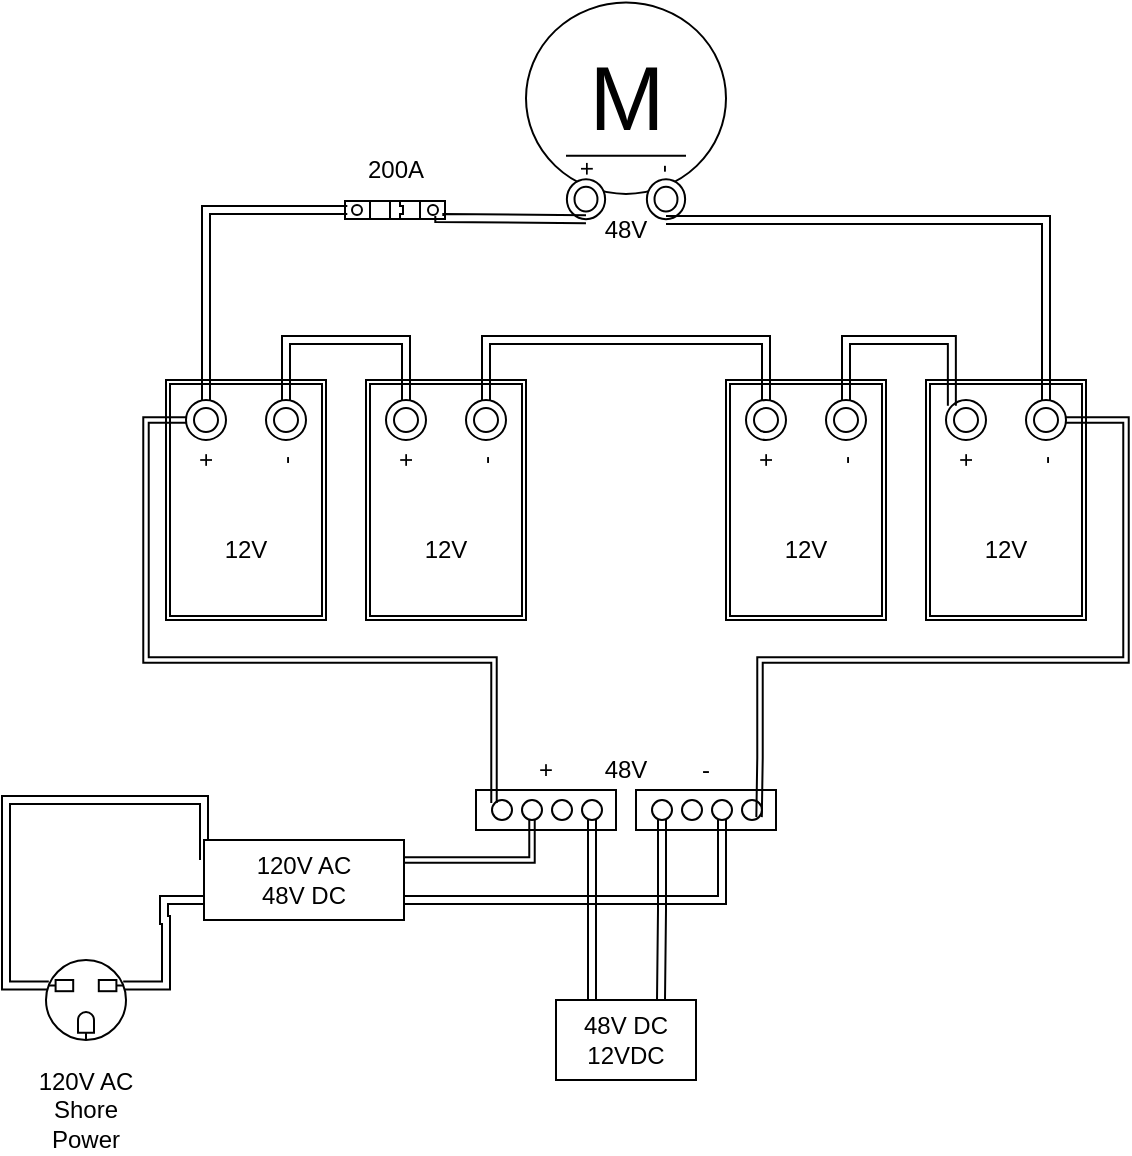 <mxfile version="21.6.6" type="github">
  <diagram name="Page-1" id="eVGZ7Q5hx50TwENhV6vI">
    <mxGraphModel dx="990" dy="1558" grid="1" gridSize="10" guides="1" tooltips="1" connect="1" arrows="1" fold="1" page="1" pageScale="1" pageWidth="1100" pageHeight="850" math="0" shadow="0">
      <root>
        <mxCell id="0" />
        <mxCell id="1" parent="0" />
        <mxCell id="hCIDlrJWbCCCF7kBdMga-100" style="edgeStyle=orthogonalEdgeStyle;shape=link;rounded=0;orthogonalLoop=1;jettySize=auto;html=1;exitX=0.035;exitY=0.32;exitDx=0;exitDy=0;exitPerimeter=0;entryX=0;entryY=0.25;entryDx=0;entryDy=0;elbow=vertical;" edge="1" parent="1" source="hCIDlrJWbCCCF7kBdMga-3" target="hCIDlrJWbCCCF7kBdMga-98">
          <mxGeometry relative="1" as="geometry">
            <Array as="points">
              <mxPoint x="60" y="463" />
              <mxPoint x="60" y="370" />
            </Array>
          </mxGeometry>
        </mxCell>
        <mxCell id="hCIDlrJWbCCCF7kBdMga-101" style="edgeStyle=orthogonalEdgeStyle;shape=link;rounded=0;orthogonalLoop=1;jettySize=auto;html=1;exitX=0.965;exitY=0.32;exitDx=0;exitDy=0;exitPerimeter=0;entryX=0;entryY=0.75;entryDx=0;entryDy=0;elbow=vertical;" edge="1" parent="1" source="hCIDlrJWbCCCF7kBdMga-3" target="hCIDlrJWbCCCF7kBdMga-98">
          <mxGeometry relative="1" as="geometry" />
        </mxCell>
        <mxCell id="hCIDlrJWbCCCF7kBdMga-3" value="" style="pointerEvents=1;verticalLabelPosition=bottom;shadow=0;dashed=0;align=center;html=1;verticalAlign=top;shape=mxgraph.electrical.miscellaneous.f_m_3_conductor_3" vertex="1" parent="1">
          <mxGeometry x="80" y="450" width="40" height="40" as="geometry" />
        </mxCell>
        <mxCell id="hCIDlrJWbCCCF7kBdMga-17" value="" style="verticalLabelPosition=bottom;dashed=0;shadow=0;html=1;align=center;verticalAlign=top;shape=mxgraph.cabinets.cb_1p;rotation=90;" vertex="1" parent="1">
          <mxGeometry x="250" y="50" width="9" height="50" as="geometry" />
        </mxCell>
        <mxCell id="hCIDlrJWbCCCF7kBdMga-27" value="" style="group;rotation=-90;" vertex="1" connectable="0" parent="1">
          <mxGeometry x="400" y="180" width="120" height="80" as="geometry" />
        </mxCell>
        <mxCell id="hCIDlrJWbCCCF7kBdMga-28" value="" style="shape=ext;double=1;rounded=0;whiteSpace=wrap;html=1;rotation=-90;" vertex="1" parent="hCIDlrJWbCCCF7kBdMga-27">
          <mxGeometry width="120" height="80" as="geometry" />
        </mxCell>
        <mxCell id="hCIDlrJWbCCCF7kBdMga-29" value="" style="ellipse;shape=doubleEllipse;whiteSpace=wrap;html=1;rotation=-90;" vertex="1" parent="hCIDlrJWbCCCF7kBdMga-27">
          <mxGeometry x="30" y="-10" width="20" height="20" as="geometry" />
        </mxCell>
        <mxCell id="hCIDlrJWbCCCF7kBdMga-30" value="" style="ellipse;shape=doubleEllipse;whiteSpace=wrap;html=1;rotation=-90;" vertex="1" parent="hCIDlrJWbCCCF7kBdMga-27">
          <mxGeometry x="70" y="-10" width="20" height="20" as="geometry" />
        </mxCell>
        <mxCell id="hCIDlrJWbCCCF7kBdMga-31" value="+" style="text;html=1;strokeColor=none;fillColor=none;align=center;verticalAlign=middle;whiteSpace=wrap;rounded=0;rotation=-90;" vertex="1" parent="hCIDlrJWbCCCF7kBdMga-27">
          <mxGeometry x="30" y="5" width="20" height="30" as="geometry" />
        </mxCell>
        <mxCell id="hCIDlrJWbCCCF7kBdMga-32" value="-" style="text;html=1;strokeColor=none;fillColor=none;align=center;verticalAlign=middle;whiteSpace=wrap;rounded=0;rotation=-90;" vertex="1" parent="hCIDlrJWbCCCF7kBdMga-27">
          <mxGeometry x="70" y="5" width="20" height="30" as="geometry" />
        </mxCell>
        <mxCell id="hCIDlrJWbCCCF7kBdMga-70" value="12V" style="text;html=1;strokeColor=none;fillColor=none;align=center;verticalAlign=middle;whiteSpace=wrap;rounded=0;" vertex="1" parent="hCIDlrJWbCCCF7kBdMga-27">
          <mxGeometry x="30" y="50" width="60" height="30" as="geometry" />
        </mxCell>
        <mxCell id="hCIDlrJWbCCCF7kBdMga-33" value="" style="group;rotation=-90;" vertex="1" connectable="0" parent="1">
          <mxGeometry x="500" y="180" width="120" height="80" as="geometry" />
        </mxCell>
        <mxCell id="hCIDlrJWbCCCF7kBdMga-34" value="" style="shape=ext;double=1;rounded=0;whiteSpace=wrap;html=1;rotation=-90;" vertex="1" parent="hCIDlrJWbCCCF7kBdMga-33">
          <mxGeometry width="120" height="80" as="geometry" />
        </mxCell>
        <mxCell id="hCIDlrJWbCCCF7kBdMga-35" value="" style="ellipse;shape=doubleEllipse;whiteSpace=wrap;html=1;rotation=-90;" vertex="1" parent="hCIDlrJWbCCCF7kBdMga-33">
          <mxGeometry x="30" y="-10" width="20" height="20" as="geometry" />
        </mxCell>
        <mxCell id="hCIDlrJWbCCCF7kBdMga-36" value="" style="ellipse;shape=doubleEllipse;whiteSpace=wrap;html=1;rotation=-90;" vertex="1" parent="hCIDlrJWbCCCF7kBdMga-33">
          <mxGeometry x="70" y="-10" width="20" height="20" as="geometry" />
        </mxCell>
        <mxCell id="hCIDlrJWbCCCF7kBdMga-37" value="+" style="text;html=1;strokeColor=none;fillColor=none;align=center;verticalAlign=middle;whiteSpace=wrap;rounded=0;rotation=-90;" vertex="1" parent="hCIDlrJWbCCCF7kBdMga-33">
          <mxGeometry x="30" y="5" width="20" height="30" as="geometry" />
        </mxCell>
        <mxCell id="hCIDlrJWbCCCF7kBdMga-38" value="-" style="text;html=1;strokeColor=none;fillColor=none;align=center;verticalAlign=middle;whiteSpace=wrap;rounded=0;rotation=-90;" vertex="1" parent="hCIDlrJWbCCCF7kBdMga-33">
          <mxGeometry x="70" y="5" width="20" height="30" as="geometry" />
        </mxCell>
        <mxCell id="hCIDlrJWbCCCF7kBdMga-71" value="12V" style="text;html=1;strokeColor=none;fillColor=none;align=center;verticalAlign=middle;whiteSpace=wrap;rounded=0;" vertex="1" parent="hCIDlrJWbCCCF7kBdMga-33">
          <mxGeometry x="30" y="50" width="60" height="30" as="geometry" />
        </mxCell>
        <mxCell id="hCIDlrJWbCCCF7kBdMga-39" value="" style="group;rotation=-90;" vertex="1" connectable="0" parent="1">
          <mxGeometry x="120" y="180" width="120" height="80" as="geometry" />
        </mxCell>
        <mxCell id="hCIDlrJWbCCCF7kBdMga-40" value="" style="shape=ext;double=1;rounded=0;whiteSpace=wrap;html=1;rotation=-90;" vertex="1" parent="hCIDlrJWbCCCF7kBdMga-39">
          <mxGeometry width="120" height="80" as="geometry" />
        </mxCell>
        <mxCell id="hCIDlrJWbCCCF7kBdMga-41" value="" style="ellipse;shape=doubleEllipse;whiteSpace=wrap;html=1;rotation=-90;" vertex="1" parent="hCIDlrJWbCCCF7kBdMga-39">
          <mxGeometry x="30" y="-10" width="20" height="20" as="geometry" />
        </mxCell>
        <mxCell id="hCIDlrJWbCCCF7kBdMga-42" value="" style="ellipse;shape=doubleEllipse;whiteSpace=wrap;html=1;rotation=-90;" vertex="1" parent="hCIDlrJWbCCCF7kBdMga-39">
          <mxGeometry x="70" y="-10" width="20" height="20" as="geometry" />
        </mxCell>
        <mxCell id="hCIDlrJWbCCCF7kBdMga-43" value="+" style="text;html=1;strokeColor=none;fillColor=none;align=center;verticalAlign=middle;whiteSpace=wrap;rounded=0;rotation=-90;" vertex="1" parent="hCIDlrJWbCCCF7kBdMga-39">
          <mxGeometry x="30" y="5" width="20" height="30" as="geometry" />
        </mxCell>
        <mxCell id="hCIDlrJWbCCCF7kBdMga-44" value="-" style="text;html=1;strokeColor=none;fillColor=none;align=center;verticalAlign=middle;whiteSpace=wrap;rounded=0;rotation=-90;" vertex="1" parent="hCIDlrJWbCCCF7kBdMga-39">
          <mxGeometry x="70" y="5" width="20" height="30" as="geometry" />
        </mxCell>
        <mxCell id="hCIDlrJWbCCCF7kBdMga-68" value="12V" style="text;html=1;strokeColor=none;fillColor=none;align=center;verticalAlign=middle;whiteSpace=wrap;rounded=0;" vertex="1" parent="hCIDlrJWbCCCF7kBdMga-39">
          <mxGeometry x="30" y="50" width="60" height="30" as="geometry" />
        </mxCell>
        <mxCell id="hCIDlrJWbCCCF7kBdMga-45" value="" style="group;rotation=-90;" vertex="1" connectable="0" parent="1">
          <mxGeometry x="220" y="180" width="120" height="80" as="geometry" />
        </mxCell>
        <mxCell id="hCIDlrJWbCCCF7kBdMga-46" value="" style="shape=ext;double=1;rounded=0;whiteSpace=wrap;html=1;rotation=-90;" vertex="1" parent="hCIDlrJWbCCCF7kBdMga-45">
          <mxGeometry width="120" height="80" as="geometry" />
        </mxCell>
        <mxCell id="hCIDlrJWbCCCF7kBdMga-47" value="" style="ellipse;shape=doubleEllipse;whiteSpace=wrap;html=1;rotation=-90;" vertex="1" parent="hCIDlrJWbCCCF7kBdMga-45">
          <mxGeometry x="30" y="-10" width="20" height="20" as="geometry" />
        </mxCell>
        <mxCell id="hCIDlrJWbCCCF7kBdMga-48" value="" style="ellipse;shape=doubleEllipse;whiteSpace=wrap;html=1;rotation=-90;" vertex="1" parent="hCIDlrJWbCCCF7kBdMga-45">
          <mxGeometry x="70" y="-10" width="20" height="20" as="geometry" />
        </mxCell>
        <mxCell id="hCIDlrJWbCCCF7kBdMga-49" value="+" style="text;html=1;strokeColor=none;fillColor=none;align=center;verticalAlign=middle;whiteSpace=wrap;rounded=0;rotation=-90;" vertex="1" parent="hCIDlrJWbCCCF7kBdMga-45">
          <mxGeometry x="30" y="5" width="20" height="30" as="geometry" />
        </mxCell>
        <mxCell id="hCIDlrJWbCCCF7kBdMga-50" value="-" style="text;html=1;strokeColor=none;fillColor=none;align=center;verticalAlign=middle;whiteSpace=wrap;rounded=0;rotation=-90;" vertex="1" parent="hCIDlrJWbCCCF7kBdMga-45">
          <mxGeometry x="70" y="5" width="20" height="30" as="geometry" />
        </mxCell>
        <mxCell id="hCIDlrJWbCCCF7kBdMga-69" value="12V" style="text;html=1;strokeColor=none;fillColor=none;align=center;verticalAlign=middle;whiteSpace=wrap;rounded=0;" vertex="1" parent="hCIDlrJWbCCCF7kBdMga-45">
          <mxGeometry x="30" y="50" width="60" height="30" as="geometry" />
        </mxCell>
        <mxCell id="hCIDlrJWbCCCF7kBdMga-56" style="edgeStyle=elbowEdgeStyle;shape=link;rounded=0;orthogonalLoop=1;jettySize=auto;elbow=vertical;html=1;exitX=1;exitY=0.5;exitDx=0;exitDy=0;entryX=1;entryY=0.5;entryDx=0;entryDy=0;" edge="1" parent="1" source="hCIDlrJWbCCCF7kBdMga-42" target="hCIDlrJWbCCCF7kBdMga-47">
          <mxGeometry relative="1" as="geometry">
            <Array as="points">
              <mxPoint x="230" y="140" />
            </Array>
          </mxGeometry>
        </mxCell>
        <mxCell id="hCIDlrJWbCCCF7kBdMga-57" style="edgeStyle=elbowEdgeStyle;shape=link;rounded=0;orthogonalLoop=1;jettySize=auto;elbow=vertical;html=1;exitX=1;exitY=0.5;exitDx=0;exitDy=0;entryX=1;entryY=0.5;entryDx=0;entryDy=0;" edge="1" parent="1" source="hCIDlrJWbCCCF7kBdMga-29" target="hCIDlrJWbCCCF7kBdMga-48">
          <mxGeometry relative="1" as="geometry">
            <Array as="points">
              <mxPoint x="380" y="140" />
            </Array>
          </mxGeometry>
        </mxCell>
        <mxCell id="hCIDlrJWbCCCF7kBdMga-58" style="edgeStyle=elbowEdgeStyle;shape=link;rounded=0;orthogonalLoop=1;jettySize=auto;elbow=vertical;html=1;exitX=1;exitY=0.5;exitDx=0;exitDy=0;entryX=1;entryY=0;entryDx=0;entryDy=0;" edge="1" parent="1" source="hCIDlrJWbCCCF7kBdMga-30" target="hCIDlrJWbCCCF7kBdMga-35">
          <mxGeometry relative="1" as="geometry">
            <Array as="points">
              <mxPoint x="510" y="140" />
            </Array>
          </mxGeometry>
        </mxCell>
        <mxCell id="hCIDlrJWbCCCF7kBdMga-65" value="" style="group" vertex="1" connectable="0" parent="1">
          <mxGeometry x="320" y="-28.7" width="100" height="108.265" as="geometry" />
        </mxCell>
        <mxCell id="hCIDlrJWbCCCF7kBdMga-18" value="M" style="dashed=0;outlineConnect=0;align=center;html=1;shape=mxgraph.pid.engines.electric_motor_(dc);fontSize=45;" vertex="1" parent="hCIDlrJWbCCCF7kBdMga-65">
          <mxGeometry width="100.0" height="95.652" as="geometry" />
        </mxCell>
        <mxCell id="hCIDlrJWbCCCF7kBdMga-19" value="" style="ellipse;shape=doubleEllipse;whiteSpace=wrap;html=1;container=0;rotation=90;" vertex="1" parent="hCIDlrJWbCCCF7kBdMga-65">
          <mxGeometry x="60" y="88.7" width="20" height="19.13" as="geometry" />
        </mxCell>
        <mxCell id="hCIDlrJWbCCCF7kBdMga-20" value="" style="ellipse;shape=doubleEllipse;whiteSpace=wrap;html=1;container=0;rotation=90;" vertex="1" parent="hCIDlrJWbCCCF7kBdMga-65">
          <mxGeometry x="20" y="88.7" width="20" height="19.13" as="geometry" />
        </mxCell>
        <mxCell id="hCIDlrJWbCCCF7kBdMga-21" value="+" style="text;html=1;strokeColor=none;fillColor=none;align=center;verticalAlign=middle;whiteSpace=wrap;rounded=0;container=0;rotation=90;" vertex="1" parent="hCIDlrJWbCCCF7kBdMga-65">
          <mxGeometry x="20" y="68.697" width="20" height="28.696" as="geometry" />
        </mxCell>
        <mxCell id="hCIDlrJWbCCCF7kBdMga-22" value="-" style="text;html=1;strokeColor=none;fillColor=none;align=center;verticalAlign=middle;whiteSpace=wrap;rounded=0;container=0;rotation=90;" vertex="1" parent="hCIDlrJWbCCCF7kBdMga-65">
          <mxGeometry x="60" y="68.7" width="20" height="28.69" as="geometry" />
        </mxCell>
        <mxCell id="hCIDlrJWbCCCF7kBdMga-66" style="edgeStyle=elbowEdgeStyle;shape=link;rounded=0;orthogonalLoop=1;jettySize=auto;elbow=vertical;html=1;exitX=1;exitY=0.5;exitDx=0;exitDy=0;entryX=0.463;entryY=0.977;entryDx=0;entryDy=0;entryPerimeter=0;" edge="1" parent="1" source="hCIDlrJWbCCCF7kBdMga-41" target="hCIDlrJWbCCCF7kBdMga-17">
          <mxGeometry relative="1" as="geometry">
            <Array as="points">
              <mxPoint x="200" y="75" />
            </Array>
          </mxGeometry>
        </mxCell>
        <mxCell id="hCIDlrJWbCCCF7kBdMga-67" style="edgeStyle=elbowEdgeStyle;shape=link;rounded=0;orthogonalLoop=1;jettySize=auto;elbow=vertical;html=1;exitX=1;exitY=0.5;exitDx=0;exitDy=0;entryX=1;entryY=0.5;entryDx=0;entryDy=0;" edge="1" parent="1" source="hCIDlrJWbCCCF7kBdMga-36" target="hCIDlrJWbCCCF7kBdMga-19">
          <mxGeometry relative="1" as="geometry">
            <Array as="points">
              <mxPoint x="500" y="80" />
            </Array>
          </mxGeometry>
        </mxCell>
        <mxCell id="hCIDlrJWbCCCF7kBdMga-72" value="48V" style="text;html=1;strokeColor=none;fillColor=none;align=center;verticalAlign=middle;whiteSpace=wrap;rounded=0;" vertex="1" parent="1">
          <mxGeometry x="340" y="340" width="60" height="30" as="geometry" />
        </mxCell>
        <mxCell id="hCIDlrJWbCCCF7kBdMga-73" value="48V" style="text;html=1;strokeColor=none;fillColor=none;align=center;verticalAlign=middle;whiteSpace=wrap;rounded=0;" vertex="1" parent="1">
          <mxGeometry x="340" y="70" width="60" height="30" as="geometry" />
        </mxCell>
        <mxCell id="hCIDlrJWbCCCF7kBdMga-77" style="edgeStyle=elbowEdgeStyle;shape=link;rounded=0;orthogonalLoop=1;jettySize=auto;elbow=vertical;html=1;exitX=1;exitY=0.5;exitDx=0;exitDy=0;entryX=0.833;entryY=0.057;entryDx=0;entryDy=0;entryPerimeter=0;" edge="1" parent="1" source="hCIDlrJWbCCCF7kBdMga-20" target="hCIDlrJWbCCCF7kBdMga-17">
          <mxGeometry relative="1" as="geometry" />
        </mxCell>
        <mxCell id="hCIDlrJWbCCCF7kBdMga-78" value="200A" style="text;html=1;strokeColor=none;fillColor=none;align=center;verticalAlign=middle;whiteSpace=wrap;rounded=0;" vertex="1" parent="1">
          <mxGeometry x="224.5" y="40" width="60" height="30" as="geometry" />
        </mxCell>
        <mxCell id="hCIDlrJWbCCCF7kBdMga-84" value="" style="group;rotation=-90;" vertex="1" connectable="0" parent="1">
          <mxGeometry x="320" y="340" width="20" height="70" as="geometry" />
        </mxCell>
        <mxCell id="hCIDlrJWbCCCF7kBdMga-74" value="" style="rounded=0;whiteSpace=wrap;html=1;rotation=-90;" vertex="1" parent="hCIDlrJWbCCCF7kBdMga-84">
          <mxGeometry width="20" height="70" as="geometry" />
        </mxCell>
        <mxCell id="hCIDlrJWbCCCF7kBdMga-79" value="" style="ellipse;whiteSpace=wrap;html=1;aspect=fixed;rotation=-90;" vertex="1" parent="hCIDlrJWbCCCF7kBdMga-84">
          <mxGeometry x="-17" y="30" width="10" height="10" as="geometry" />
        </mxCell>
        <mxCell id="hCIDlrJWbCCCF7kBdMga-80" value="" style="ellipse;whiteSpace=wrap;html=1;aspect=fixed;rotation=-90;" vertex="1" parent="hCIDlrJWbCCCF7kBdMga-84">
          <mxGeometry x="-2" y="30" width="10" height="10" as="geometry" />
        </mxCell>
        <mxCell id="hCIDlrJWbCCCF7kBdMga-82" value="" style="ellipse;whiteSpace=wrap;html=1;aspect=fixed;rotation=-90;" vertex="1" parent="hCIDlrJWbCCCF7kBdMga-84">
          <mxGeometry x="13" y="30" width="10" height="10" as="geometry" />
        </mxCell>
        <mxCell id="hCIDlrJWbCCCF7kBdMga-83" value="" style="ellipse;whiteSpace=wrap;html=1;aspect=fixed;rotation=-90;" vertex="1" parent="hCIDlrJWbCCCF7kBdMga-84">
          <mxGeometry x="28" y="30" width="10" height="10" as="geometry" />
        </mxCell>
        <mxCell id="hCIDlrJWbCCCF7kBdMga-85" value="" style="group;rotation=90;" vertex="1" connectable="0" parent="1">
          <mxGeometry x="400" y="340" width="20" height="70" as="geometry" />
        </mxCell>
        <mxCell id="hCIDlrJWbCCCF7kBdMga-86" value="" style="rounded=0;whiteSpace=wrap;html=1;rotation=90;" vertex="1" parent="hCIDlrJWbCCCF7kBdMga-85">
          <mxGeometry width="20" height="70" as="geometry" />
        </mxCell>
        <mxCell id="hCIDlrJWbCCCF7kBdMga-87" value="" style="ellipse;whiteSpace=wrap;html=1;aspect=fixed;rotation=90;" vertex="1" parent="hCIDlrJWbCCCF7kBdMga-85">
          <mxGeometry x="28" y="30" width="10" height="10" as="geometry" />
        </mxCell>
        <mxCell id="hCIDlrJWbCCCF7kBdMga-88" value="" style="ellipse;whiteSpace=wrap;html=1;aspect=fixed;rotation=90;" vertex="1" parent="hCIDlrJWbCCCF7kBdMga-85">
          <mxGeometry x="13" y="30" width="10" height="10" as="geometry" />
        </mxCell>
        <mxCell id="hCIDlrJWbCCCF7kBdMga-89" value="" style="ellipse;whiteSpace=wrap;html=1;aspect=fixed;rotation=90;" vertex="1" parent="hCIDlrJWbCCCF7kBdMga-85">
          <mxGeometry x="-2" y="30" width="10" height="10" as="geometry" />
        </mxCell>
        <mxCell id="hCIDlrJWbCCCF7kBdMga-90" value="" style="ellipse;whiteSpace=wrap;html=1;aspect=fixed;rotation=90;" vertex="1" parent="hCIDlrJWbCCCF7kBdMga-85">
          <mxGeometry x="-17" y="30" width="10" height="10" as="geometry" />
        </mxCell>
        <mxCell id="hCIDlrJWbCCCF7kBdMga-95" style="edgeStyle=orthogonalEdgeStyle;shape=link;rounded=0;orthogonalLoop=1;jettySize=auto;html=1;exitX=0.5;exitY=0;exitDx=0;exitDy=0;elbow=vertical;entryX=1;entryY=0;entryDx=0;entryDy=0;width=2.727;" edge="1" parent="1" source="hCIDlrJWbCCCF7kBdMga-41" target="hCIDlrJWbCCCF7kBdMga-79">
          <mxGeometry relative="1" as="geometry">
            <mxPoint x="100" y="360" as="targetPoint" />
            <Array as="points">
              <mxPoint x="130" y="180" />
              <mxPoint x="130" y="300" />
              <mxPoint x="304" y="300" />
              <mxPoint x="304" y="372" />
            </Array>
          </mxGeometry>
        </mxCell>
        <mxCell id="hCIDlrJWbCCCF7kBdMga-96" style="edgeStyle=orthogonalEdgeStyle;shape=link;rounded=0;orthogonalLoop=1;jettySize=auto;html=1;exitX=0.5;exitY=1;exitDx=0;exitDy=0;elbow=vertical;entryX=1;entryY=0;entryDx=0;entryDy=0;width=2.727;" edge="1" parent="1" source="hCIDlrJWbCCCF7kBdMga-36" target="hCIDlrJWbCCCF7kBdMga-87">
          <mxGeometry relative="1" as="geometry">
            <mxPoint x="694" y="459.5" as="targetPoint" />
            <mxPoint x="510" y="290.5" as="sourcePoint" />
            <Array as="points">
              <mxPoint x="620" y="180" />
              <mxPoint x="620" y="300" />
              <mxPoint x="437" y="300" />
              <mxPoint x="437" y="349" />
            </Array>
          </mxGeometry>
        </mxCell>
        <mxCell id="hCIDlrJWbCCCF7kBdMga-102" style="edgeStyle=orthogonalEdgeStyle;shape=link;rounded=0;orthogonalLoop=1;jettySize=auto;html=1;entryX=0;entryY=0.5;entryDx=0;entryDy=0;elbow=vertical;width=-2.727;exitX=1;exitY=0.25;exitDx=0;exitDy=0;" edge="1" parent="1" source="hCIDlrJWbCCCF7kBdMga-98" target="hCIDlrJWbCCCF7kBdMga-80">
          <mxGeometry relative="1" as="geometry">
            <mxPoint x="260" y="330" as="sourcePoint" />
            <Array as="points">
              <mxPoint x="323" y="400" />
            </Array>
          </mxGeometry>
        </mxCell>
        <mxCell id="hCIDlrJWbCCCF7kBdMga-103" style="edgeStyle=orthogonalEdgeStyle;shape=link;rounded=0;orthogonalLoop=1;jettySize=auto;html=1;exitX=1;exitY=0.75;exitDx=0;exitDy=0;entryX=1;entryY=0.5;entryDx=0;entryDy=0;elbow=vertical;" edge="1" parent="1" source="hCIDlrJWbCCCF7kBdMga-98" target="hCIDlrJWbCCCF7kBdMga-88">
          <mxGeometry relative="1" as="geometry">
            <Array as="points">
              <mxPoint x="418" y="420" />
            </Array>
          </mxGeometry>
        </mxCell>
        <mxCell id="hCIDlrJWbCCCF7kBdMga-98" value="120V AC&lt;br&gt;48V DC" style="rounded=0;whiteSpace=wrap;html=1;" vertex="1" parent="1">
          <mxGeometry x="159" y="390" width="100" height="40" as="geometry" />
        </mxCell>
        <mxCell id="hCIDlrJWbCCCF7kBdMga-99" value="120V AC&lt;br&gt;Shore Power" style="text;html=1;strokeColor=none;fillColor=none;align=center;verticalAlign=middle;whiteSpace=wrap;rounded=0;" vertex="1" parent="1">
          <mxGeometry x="70" y="510" width="60" height="30" as="geometry" />
        </mxCell>
        <mxCell id="hCIDlrJWbCCCF7kBdMga-104" value="48V DC&lt;br&gt;12VDC" style="rounded=0;whiteSpace=wrap;html=1;" vertex="1" parent="1">
          <mxGeometry x="335" y="470" width="70" height="40" as="geometry" />
        </mxCell>
        <mxCell id="hCIDlrJWbCCCF7kBdMga-105" style="edgeStyle=orthogonalEdgeStyle;shape=link;rounded=0;orthogonalLoop=1;jettySize=auto;html=1;exitX=0;exitY=0.5;exitDx=0;exitDy=0;entryX=0.25;entryY=0;entryDx=0;entryDy=0;elbow=vertical;" edge="1" parent="1" source="hCIDlrJWbCCCF7kBdMga-83" target="hCIDlrJWbCCCF7kBdMga-104">
          <mxGeometry relative="1" as="geometry">
            <mxPoint x="350" y="430" as="sourcePoint" />
            <Array as="points">
              <mxPoint x="353" y="470" />
            </Array>
          </mxGeometry>
        </mxCell>
        <mxCell id="hCIDlrJWbCCCF7kBdMga-106" style="edgeStyle=orthogonalEdgeStyle;shape=link;rounded=0;orthogonalLoop=1;jettySize=auto;html=1;exitX=1;exitY=0.5;exitDx=0;exitDy=0;entryX=0.75;entryY=0;entryDx=0;entryDy=0;elbow=vertical;" edge="1" parent="1" source="hCIDlrJWbCCCF7kBdMga-90" target="hCIDlrJWbCCCF7kBdMga-104">
          <mxGeometry relative="1" as="geometry" />
        </mxCell>
        <mxCell id="hCIDlrJWbCCCF7kBdMga-107" value="+" style="text;html=1;strokeColor=none;fillColor=none;align=center;verticalAlign=middle;whiteSpace=wrap;rounded=0;" vertex="1" parent="1">
          <mxGeometry x="300" y="340" width="60" height="30" as="geometry" />
        </mxCell>
        <mxCell id="hCIDlrJWbCCCF7kBdMga-108" value="-" style="text;html=1;strokeColor=none;fillColor=none;align=center;verticalAlign=middle;whiteSpace=wrap;rounded=0;" vertex="1" parent="1">
          <mxGeometry x="380" y="340" width="60" height="30" as="geometry" />
        </mxCell>
      </root>
    </mxGraphModel>
  </diagram>
</mxfile>

